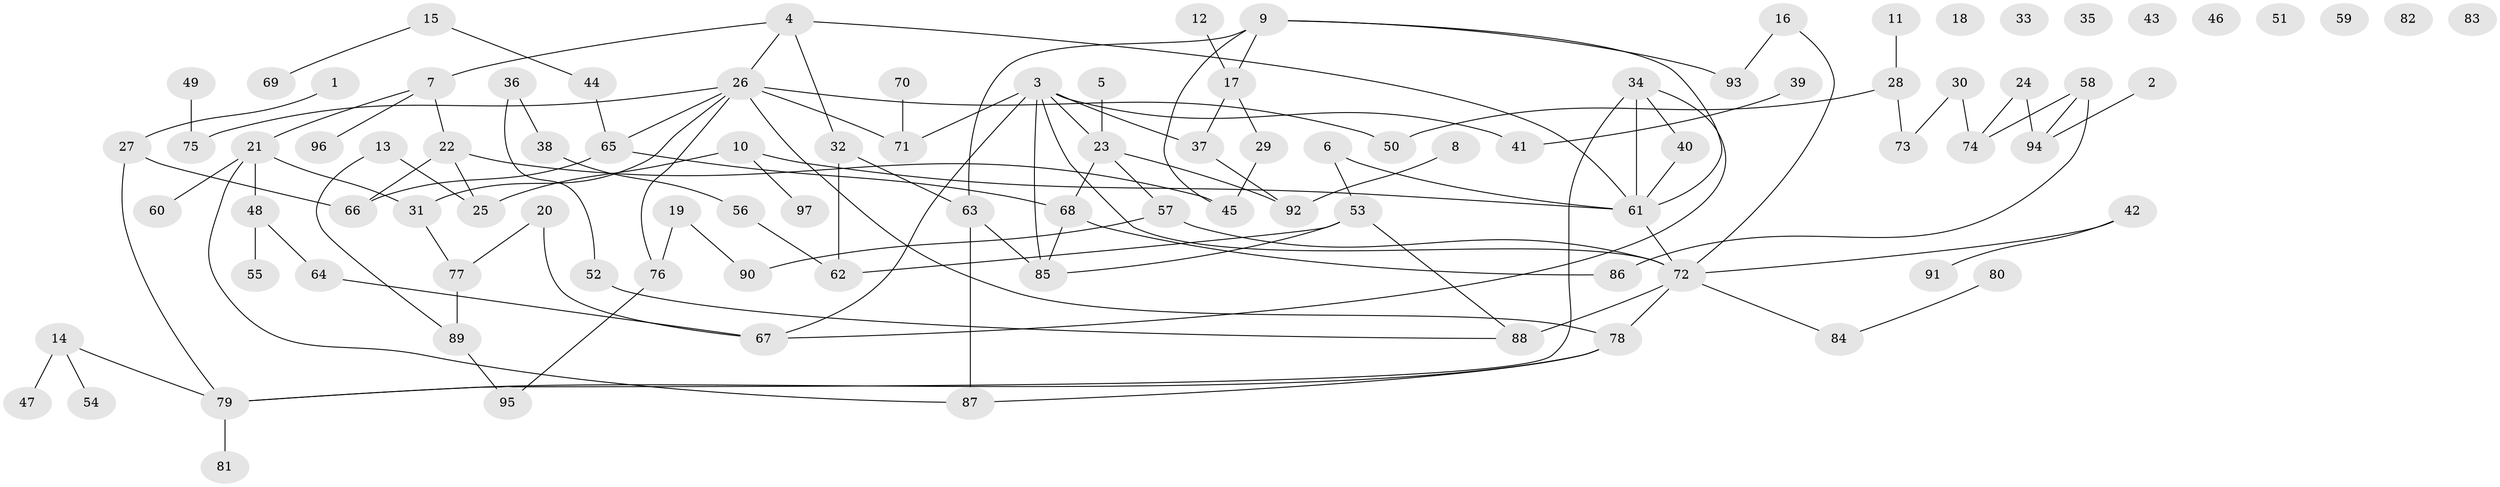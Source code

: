 // Generated by graph-tools (version 1.1) at 2025/13/03/09/25 04:13:12]
// undirected, 97 vertices, 119 edges
graph export_dot {
graph [start="1"]
  node [color=gray90,style=filled];
  1;
  2;
  3;
  4;
  5;
  6;
  7;
  8;
  9;
  10;
  11;
  12;
  13;
  14;
  15;
  16;
  17;
  18;
  19;
  20;
  21;
  22;
  23;
  24;
  25;
  26;
  27;
  28;
  29;
  30;
  31;
  32;
  33;
  34;
  35;
  36;
  37;
  38;
  39;
  40;
  41;
  42;
  43;
  44;
  45;
  46;
  47;
  48;
  49;
  50;
  51;
  52;
  53;
  54;
  55;
  56;
  57;
  58;
  59;
  60;
  61;
  62;
  63;
  64;
  65;
  66;
  67;
  68;
  69;
  70;
  71;
  72;
  73;
  74;
  75;
  76;
  77;
  78;
  79;
  80;
  81;
  82;
  83;
  84;
  85;
  86;
  87;
  88;
  89;
  90;
  91;
  92;
  93;
  94;
  95;
  96;
  97;
  1 -- 27;
  2 -- 94;
  3 -- 23;
  3 -- 37;
  3 -- 41;
  3 -- 67;
  3 -- 71;
  3 -- 72;
  3 -- 85;
  4 -- 7;
  4 -- 26;
  4 -- 32;
  4 -- 61;
  5 -- 23;
  6 -- 53;
  6 -- 61;
  7 -- 21;
  7 -- 22;
  7 -- 96;
  8 -- 92;
  9 -- 17;
  9 -- 45;
  9 -- 61;
  9 -- 63;
  9 -- 93;
  10 -- 25;
  10 -- 61;
  10 -- 97;
  11 -- 28;
  12 -- 17;
  13 -- 25;
  13 -- 89;
  14 -- 47;
  14 -- 54;
  14 -- 79;
  15 -- 44;
  15 -- 69;
  16 -- 72;
  16 -- 93;
  17 -- 29;
  17 -- 37;
  19 -- 76;
  19 -- 90;
  20 -- 67;
  20 -- 77;
  21 -- 31;
  21 -- 48;
  21 -- 60;
  21 -- 87;
  22 -- 25;
  22 -- 45;
  22 -- 66;
  23 -- 57;
  23 -- 68;
  23 -- 92;
  24 -- 74;
  24 -- 94;
  26 -- 31;
  26 -- 50;
  26 -- 65;
  26 -- 71;
  26 -- 75;
  26 -- 76;
  26 -- 78;
  27 -- 66;
  27 -- 79;
  28 -- 50;
  28 -- 73;
  29 -- 45;
  30 -- 73;
  30 -- 74;
  31 -- 77;
  32 -- 62;
  32 -- 63;
  34 -- 40;
  34 -- 61;
  34 -- 67;
  34 -- 79;
  36 -- 38;
  36 -- 52;
  37 -- 92;
  38 -- 56;
  39 -- 41;
  40 -- 61;
  42 -- 72;
  42 -- 91;
  44 -- 65;
  48 -- 55;
  48 -- 64;
  49 -- 75;
  52 -- 88;
  53 -- 62;
  53 -- 85;
  53 -- 88;
  56 -- 62;
  57 -- 72;
  57 -- 90;
  58 -- 74;
  58 -- 86;
  58 -- 94;
  61 -- 72;
  63 -- 85;
  63 -- 87;
  64 -- 67;
  65 -- 66;
  65 -- 68;
  68 -- 85;
  68 -- 86;
  70 -- 71;
  72 -- 78;
  72 -- 84;
  72 -- 88;
  76 -- 95;
  77 -- 89;
  78 -- 79;
  78 -- 87;
  79 -- 81;
  80 -- 84;
  89 -- 95;
}

